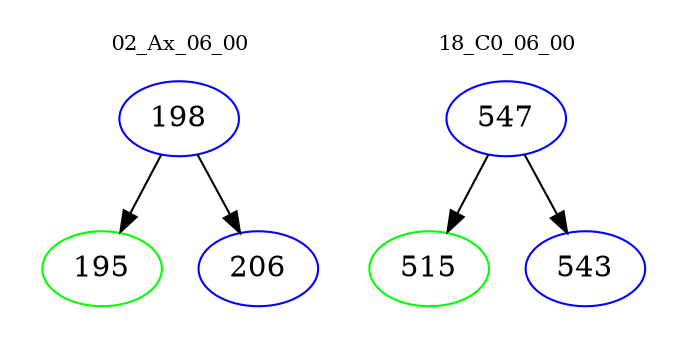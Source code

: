 digraph{
subgraph cluster_0 {
color = white
label = "02_Ax_06_00";
fontsize=10;
T0_198 [label="198", color="blue"]
T0_198 -> T0_195 [color="black"]
T0_195 [label="195", color="green"]
T0_198 -> T0_206 [color="black"]
T0_206 [label="206", color="blue"]
}
subgraph cluster_1 {
color = white
label = "18_C0_06_00";
fontsize=10;
T1_547 [label="547", color="blue"]
T1_547 -> T1_515 [color="black"]
T1_515 [label="515", color="green"]
T1_547 -> T1_543 [color="black"]
T1_543 [label="543", color="blue"]
}
}
